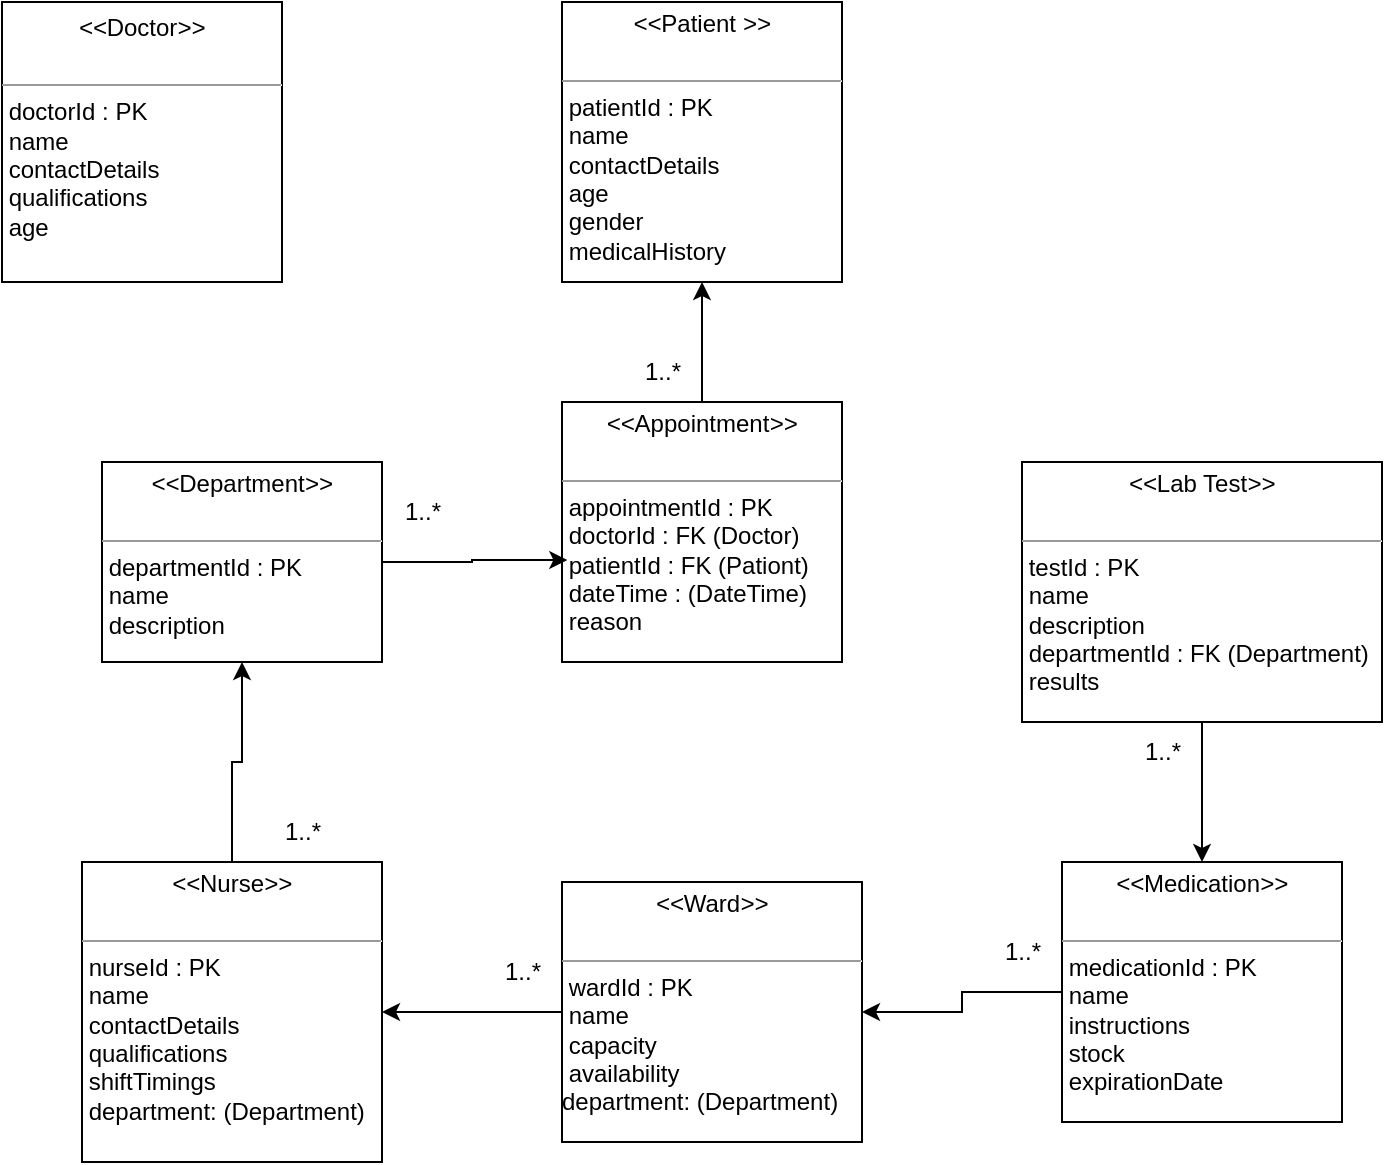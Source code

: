 <mxfile version="21.2.8" type="device">
  <diagram name="Page-1" id="eVOaYKZbMUyyP_8s6r7Z">
    <mxGraphModel dx="1480" dy="866" grid="1" gridSize="10" guides="1" tooltips="1" connect="1" arrows="1" fold="1" page="1" pageScale="1" pageWidth="850" pageHeight="1100" math="0" shadow="0">
      <root>
        <mxCell id="0" />
        <mxCell id="1" parent="0" />
        <mxCell id="VgalT6u0_m1yvC0JPQQ4-1" value="&lt;p style=&quot;margin:0px;margin-top:4px;text-align:center;&quot;&gt;&lt;i&gt;&amp;lt;&amp;lt;&lt;/i&gt;Doctor&lt;span style=&quot;color: rgb(255, 255, 255); font-family: &amp;quot;Söhne Mono&amp;quot;, Monaco, &amp;quot;Andale Mono&amp;quot;, &amp;quot;Ubuntu Mono&amp;quot;, monospace; font-size: 14px; text-align: left; background-color: rgb(0, 0, 0);&quot;&gt;&lt;/span&gt;&lt;i&gt;&amp;gt;&amp;gt;&lt;/i&gt;&lt;br&gt;&lt;br&gt;&lt;/p&gt;&lt;hr size=&quot;1&quot;&gt;&amp;nbsp;doctorId : PK&lt;br&gt;&lt;span style=&quot;background-color: initial;&quot;&gt;&amp;nbsp;name&lt;/span&gt;&lt;br&gt;&amp;nbsp;contactDetails&lt;br&gt;&lt;span style=&quot;background-color: initial;&quot;&gt;&amp;nbsp;qualifications&lt;br&gt;&lt;/span&gt;&lt;span style=&quot;background-color: initial;&quot;&gt;&amp;nbsp;age&lt;/span&gt;&lt;span style=&quot;background-color: initial;&quot;&gt;&lt;br&gt;&lt;/span&gt;&lt;span&gt;&lt;br&gt;&lt;/span&gt;" style="verticalAlign=top;align=left;overflow=fill;fontSize=12;fontFamily=Helvetica;html=1;rounded=0;shadow=0;comic=0;labelBackgroundColor=none;strokeWidth=1" vertex="1" parent="1">
          <mxGeometry x="40" y="100" width="140" height="140" as="geometry" />
        </mxCell>
        <mxCell id="VgalT6u0_m1yvC0JPQQ4-3" value="&lt;p style=&quot;margin:0px;margin-top:4px;text-align:center;&quot;&gt;&lt;i&gt;&amp;lt;&amp;lt;&lt;/i&gt;Patient&amp;nbsp;&lt;i&gt;&amp;gt;&amp;gt;&lt;/i&gt;&lt;br&gt;&lt;br&gt;&lt;/p&gt;&lt;hr size=&quot;1&quot;&gt;&amp;nbsp;patientId : PK&lt;br&gt;&lt;span style=&quot;background-color: initial;&quot;&gt;&amp;nbsp;name&lt;/span&gt;&lt;br&gt;&amp;nbsp;contactDetails&lt;br&gt;&lt;span style=&quot;background-color: initial;&quot;&gt;&amp;nbsp;age&lt;br&gt;&lt;/span&gt;&lt;span style=&quot;background-color: initial;&quot;&gt;&amp;nbsp;&lt;/span&gt;&lt;span style=&quot;background-color: initial;&quot;&gt;gender&amp;nbsp;&lt;br&gt;&lt;/span&gt;&lt;span&gt;&amp;nbsp;medicalHistory&amp;nbsp;&lt;br&gt;&lt;/span&gt;" style="verticalAlign=top;align=left;overflow=fill;fontSize=12;fontFamily=Helvetica;html=1;rounded=0;shadow=0;comic=0;labelBackgroundColor=none;strokeWidth=1" vertex="1" parent="1">
          <mxGeometry x="320" y="100" width="140" height="140" as="geometry" />
        </mxCell>
        <mxCell id="VgalT6u0_m1yvC0JPQQ4-10" style="edgeStyle=orthogonalEdgeStyle;rounded=0;orthogonalLoop=1;jettySize=auto;html=1;entryX=0.5;entryY=1;entryDx=0;entryDy=0;" edge="1" parent="1" source="VgalT6u0_m1yvC0JPQQ4-4" target="VgalT6u0_m1yvC0JPQQ4-3">
          <mxGeometry relative="1" as="geometry" />
        </mxCell>
        <mxCell id="VgalT6u0_m1yvC0JPQQ4-4" value="&lt;p style=&quot;margin:0px;margin-top:4px;text-align:center;&quot;&gt;&lt;i&gt;&amp;lt;&amp;lt;&lt;/i&gt;Appointment&lt;i&gt;&amp;gt;&amp;gt;&lt;/i&gt;&lt;br&gt;&lt;br&gt;&lt;/p&gt;&lt;hr size=&quot;1&quot;&gt;&amp;nbsp;appointmentId : PK&lt;br&gt;&lt;span style=&quot;background-color: initial;&quot;&gt;&amp;nbsp;&lt;/span&gt;doctorId : FK (Doctor)&lt;br&gt;&amp;nbsp;patientId : FK (Pationt)&lt;br&gt;&lt;span style=&quot;background-color: initial;&quot;&gt;&amp;nbsp;dateTime : (DateTime)&lt;br&gt;&lt;/span&gt;&lt;span style=&quot;background-color: initial;&quot;&gt;&amp;nbsp;&lt;/span&gt;&lt;span style=&quot;background-color: initial;&quot;&gt;reason&lt;br&gt;&lt;/span&gt;&lt;span&gt;&lt;br&gt;&lt;/span&gt;" style="verticalAlign=top;align=left;overflow=fill;fontSize=12;fontFamily=Helvetica;html=1;rounded=0;shadow=0;comic=0;labelBackgroundColor=none;strokeWidth=1" vertex="1" parent="1">
          <mxGeometry x="320" y="300" width="140" height="130" as="geometry" />
        </mxCell>
        <mxCell id="VgalT6u0_m1yvC0JPQQ4-11" style="edgeStyle=orthogonalEdgeStyle;rounded=0;orthogonalLoop=1;jettySize=auto;html=1;entryX=0.019;entryY=0.608;entryDx=0;entryDy=0;entryPerimeter=0;" edge="1" parent="1" source="VgalT6u0_m1yvC0JPQQ4-5" target="VgalT6u0_m1yvC0JPQQ4-4">
          <mxGeometry relative="1" as="geometry" />
        </mxCell>
        <mxCell id="VgalT6u0_m1yvC0JPQQ4-5" value="&lt;p style=&quot;margin:0px;margin-top:4px;text-align:center;&quot;&gt;&lt;i&gt;&amp;lt;&amp;lt;&lt;/i&gt;Department&lt;i&gt;&amp;gt;&amp;gt;&lt;/i&gt;&lt;br&gt;&lt;br&gt;&lt;/p&gt;&lt;hr size=&quot;1&quot;&gt;&amp;nbsp;departmentId : PK&lt;br&gt;&lt;span style=&quot;background-color: initial;&quot;&gt;&amp;nbsp;&lt;/span&gt;name&lt;br&gt;&amp;nbsp;description&amp;nbsp;&lt;br&gt;&lt;span style=&quot;background-color: initial;&quot;&gt;&lt;br&gt;&lt;/span&gt;&lt;span&gt;&lt;br&gt;&lt;/span&gt;" style="verticalAlign=top;align=left;overflow=fill;fontSize=12;fontFamily=Helvetica;html=1;rounded=0;shadow=0;comic=0;labelBackgroundColor=none;strokeWidth=1" vertex="1" parent="1">
          <mxGeometry x="90" y="330" width="140" height="100" as="geometry" />
        </mxCell>
        <mxCell id="VgalT6u0_m1yvC0JPQQ4-12" style="edgeStyle=orthogonalEdgeStyle;rounded=0;orthogonalLoop=1;jettySize=auto;html=1;entryX=0.5;entryY=1;entryDx=0;entryDy=0;" edge="1" parent="1" source="VgalT6u0_m1yvC0JPQQ4-6" target="VgalT6u0_m1yvC0JPQQ4-5">
          <mxGeometry relative="1" as="geometry" />
        </mxCell>
        <mxCell id="VgalT6u0_m1yvC0JPQQ4-6" value="&lt;p style=&quot;margin:0px;margin-top:4px;text-align:center;&quot;&gt;&lt;i&gt;&amp;lt;&amp;lt;&lt;/i&gt;Nurse&lt;i&gt;&amp;gt;&amp;gt;&lt;/i&gt;&lt;br&gt;&lt;br&gt;&lt;/p&gt;&lt;hr size=&quot;1&quot;&gt;&amp;nbsp;nurseId : PK&lt;br&gt;&lt;span style=&quot;background-color: initial;&quot;&gt;&amp;nbsp;&lt;/span&gt;name&lt;br&gt;&amp;nbsp;contactDetails&amp;nbsp;&lt;br&gt;&amp;nbsp;qualifications&amp;nbsp;&lt;br&gt;&amp;nbsp;shiftTimings&lt;br&gt;&amp;nbsp;department: (Department)&lt;br&gt;&lt;span style=&quot;background-color: initial;&quot;&gt;&lt;br&gt;&lt;/span&gt;&lt;span&gt;&lt;br&gt;&lt;/span&gt;" style="verticalAlign=top;align=left;overflow=fill;fontSize=12;fontFamily=Helvetica;html=1;rounded=0;shadow=0;comic=0;labelBackgroundColor=none;strokeWidth=1" vertex="1" parent="1">
          <mxGeometry x="80" y="530" width="150" height="150" as="geometry" />
        </mxCell>
        <mxCell id="VgalT6u0_m1yvC0JPQQ4-13" style="edgeStyle=orthogonalEdgeStyle;rounded=0;orthogonalLoop=1;jettySize=auto;html=1;entryX=1;entryY=0.5;entryDx=0;entryDy=0;" edge="1" parent="1" source="VgalT6u0_m1yvC0JPQQ4-7" target="VgalT6u0_m1yvC0JPQQ4-6">
          <mxGeometry relative="1" as="geometry" />
        </mxCell>
        <mxCell id="VgalT6u0_m1yvC0JPQQ4-7" value="&lt;p style=&quot;margin:0px;margin-top:4px;text-align:center;&quot;&gt;&lt;i&gt;&amp;lt;&amp;lt;&lt;/i&gt;Ward&lt;i&gt;&amp;gt;&amp;gt;&lt;/i&gt;&lt;br&gt;&lt;br&gt;&lt;/p&gt;&lt;hr size=&quot;1&quot;&gt;&amp;nbsp;wardId : PK&lt;br&gt;&lt;span style=&quot;background-color: initial;&quot;&gt;&amp;nbsp;&lt;/span&gt;name&lt;br&gt;&amp;nbsp;capacity&lt;br&gt;&amp;nbsp;availability&lt;br&gt;department: (Department)&lt;br&gt;&amp;nbsp;&lt;br&gt;&lt;span style=&quot;background-color: initial;&quot;&gt;&lt;br&gt;&lt;/span&gt;&lt;span&gt;&lt;br&gt;&lt;/span&gt;" style="verticalAlign=top;align=left;overflow=fill;fontSize=12;fontFamily=Helvetica;html=1;rounded=0;shadow=0;comic=0;labelBackgroundColor=none;strokeWidth=1" vertex="1" parent="1">
          <mxGeometry x="320" y="540" width="150" height="130" as="geometry" />
        </mxCell>
        <mxCell id="VgalT6u0_m1yvC0JPQQ4-14" style="edgeStyle=orthogonalEdgeStyle;rounded=0;orthogonalLoop=1;jettySize=auto;html=1;entryX=1;entryY=0.5;entryDx=0;entryDy=0;" edge="1" parent="1" source="VgalT6u0_m1yvC0JPQQ4-8" target="VgalT6u0_m1yvC0JPQQ4-7">
          <mxGeometry relative="1" as="geometry" />
        </mxCell>
        <mxCell id="VgalT6u0_m1yvC0JPQQ4-8" value="&lt;p style=&quot;margin:0px;margin-top:4px;text-align:center;&quot;&gt;&lt;i&gt;&amp;lt;&amp;lt;&lt;/i&gt;Medication&lt;i&gt;&amp;gt;&amp;gt;&lt;/i&gt;&lt;br&gt;&lt;br&gt;&lt;/p&gt;&lt;hr size=&quot;1&quot;&gt;&amp;nbsp;medicationId : PK&lt;br&gt;&lt;span style=&quot;background-color: initial;&quot;&gt;&amp;nbsp;&lt;/span&gt;name&lt;br&gt;&amp;nbsp;instructions&amp;nbsp;&lt;br&gt;&amp;nbsp;stock&amp;nbsp;&lt;br&gt;&amp;nbsp;expirationDate&amp;nbsp;&lt;br&gt;&lt;span style=&quot;background-color: initial;&quot;&gt;&lt;br&gt;&lt;/span&gt;&lt;span&gt;&lt;br&gt;&lt;/span&gt;" style="verticalAlign=top;align=left;overflow=fill;fontSize=12;fontFamily=Helvetica;html=1;rounded=0;shadow=0;comic=0;labelBackgroundColor=none;strokeWidth=1" vertex="1" parent="1">
          <mxGeometry x="570" y="530" width="140" height="130" as="geometry" />
        </mxCell>
        <mxCell id="VgalT6u0_m1yvC0JPQQ4-15" style="edgeStyle=orthogonalEdgeStyle;rounded=0;orthogonalLoop=1;jettySize=auto;html=1;entryX=0.5;entryY=0;entryDx=0;entryDy=0;" edge="1" parent="1" source="VgalT6u0_m1yvC0JPQQ4-9" target="VgalT6u0_m1yvC0JPQQ4-8">
          <mxGeometry relative="1" as="geometry" />
        </mxCell>
        <mxCell id="VgalT6u0_m1yvC0JPQQ4-9" value="&lt;p style=&quot;margin:0px;margin-top:4px;text-align:center;&quot;&gt;&lt;i&gt;&amp;lt;&amp;lt;&lt;/i&gt;Lab Test&lt;i&gt;&amp;gt;&amp;gt;&lt;/i&gt;&lt;br&gt;&lt;br&gt;&lt;/p&gt;&lt;hr size=&quot;1&quot;&gt;&amp;nbsp;testId : PK&lt;br&gt;&lt;span style=&quot;background-color: initial;&quot;&gt;&amp;nbsp;&lt;/span&gt;name&lt;br&gt;&amp;nbsp;description&amp;nbsp;&lt;br&gt;&amp;nbsp;departmentId : FK (Department)&lt;br&gt;&amp;nbsp;results&amp;nbsp;&amp;nbsp;&lt;br&gt;&lt;span style=&quot;background-color: initial;&quot;&gt;&lt;br&gt;&lt;/span&gt;&lt;span&gt;&lt;br&gt;&lt;/span&gt;" style="verticalAlign=top;align=left;overflow=fill;fontSize=12;fontFamily=Helvetica;html=1;rounded=0;shadow=0;comic=0;labelBackgroundColor=none;strokeWidth=1" vertex="1" parent="1">
          <mxGeometry x="550" y="330" width="180" height="130" as="geometry" />
        </mxCell>
        <mxCell id="VgalT6u0_m1yvC0JPQQ4-16" value="1..*" style="text;html=1;align=center;verticalAlign=middle;resizable=0;points=[];autosize=1;strokeColor=none;fillColor=none;" vertex="1" parent="1">
          <mxGeometry x="350" y="270" width="40" height="30" as="geometry" />
        </mxCell>
        <mxCell id="VgalT6u0_m1yvC0JPQQ4-17" value="1..*" style="text;html=1;align=center;verticalAlign=middle;resizable=0;points=[];autosize=1;strokeColor=none;fillColor=none;" vertex="1" parent="1">
          <mxGeometry x="230" y="340" width="40" height="30" as="geometry" />
        </mxCell>
        <mxCell id="VgalT6u0_m1yvC0JPQQ4-18" value="1..*" style="text;html=1;align=center;verticalAlign=middle;resizable=0;points=[];autosize=1;strokeColor=none;fillColor=none;" vertex="1" parent="1">
          <mxGeometry x="170" y="500" width="40" height="30" as="geometry" />
        </mxCell>
        <mxCell id="VgalT6u0_m1yvC0JPQQ4-19" value="1..*" style="text;html=1;align=center;verticalAlign=middle;resizable=0;points=[];autosize=1;strokeColor=none;fillColor=none;" vertex="1" parent="1">
          <mxGeometry x="280" y="570" width="40" height="30" as="geometry" />
        </mxCell>
        <mxCell id="VgalT6u0_m1yvC0JPQQ4-20" value="1..*" style="text;html=1;align=center;verticalAlign=middle;resizable=0;points=[];autosize=1;strokeColor=none;fillColor=none;" vertex="1" parent="1">
          <mxGeometry x="530" y="560" width="40" height="30" as="geometry" />
        </mxCell>
        <mxCell id="VgalT6u0_m1yvC0JPQQ4-21" value="1..*" style="text;html=1;align=center;verticalAlign=middle;resizable=0;points=[];autosize=1;strokeColor=none;fillColor=none;" vertex="1" parent="1">
          <mxGeometry x="600" y="460" width="40" height="30" as="geometry" />
        </mxCell>
      </root>
    </mxGraphModel>
  </diagram>
</mxfile>
